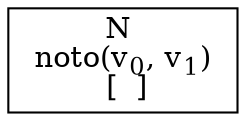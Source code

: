 digraph {
    graph [rankdir=TB
          ,bgcolor=transparent];
    node [shape=box
         ,fillcolor=white
         ,style=filled];
    0 [label=<N <BR/> noto(v<SUB>0</SUB>, v<SUB>1</SUB>) <BR/>  [  ] >];
}